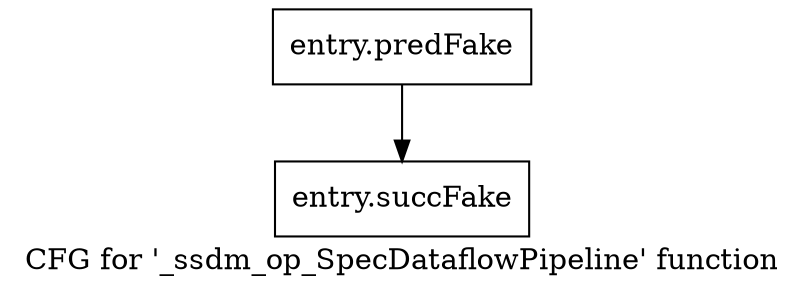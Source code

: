 digraph "CFG for '_ssdm_op_SpecDataflowPipeline' function" {
	label="CFG for '_ssdm_op_SpecDataflowPipeline' function";

	Node0x46b9470 [shape=record,filename="",linenumber="",label="{entry.predFake}"];
	Node0x46b9470 -> Node0x46a85b0[ callList="" memoryops="" filename=""];
	Node0x46a85b0 [shape=record,filename="",linenumber="",label="{entry.succFake}"];
}
